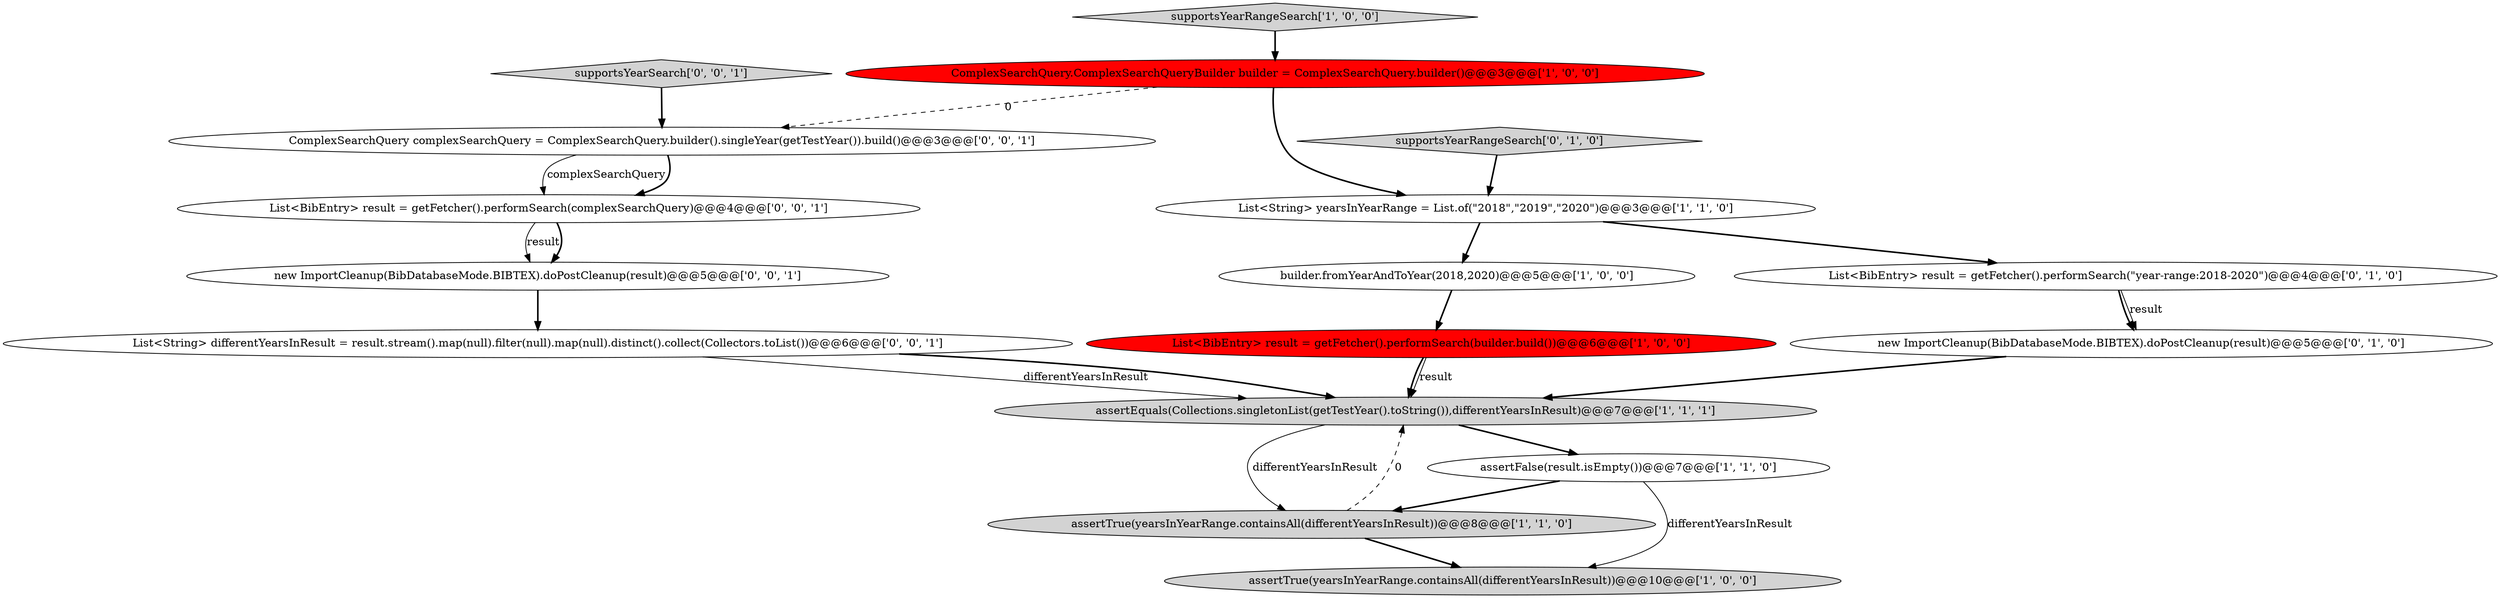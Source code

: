 digraph {
16 [style = filled, label = "supportsYearSearch['0', '0', '1']", fillcolor = lightgray, shape = diamond image = "AAA0AAABBB3BBB"];
15 [style = filled, label = "List<String> differentYearsInResult = result.stream().map(null).filter(null).map(null).distinct().collect(Collectors.toList())@@@6@@@['0', '0', '1']", fillcolor = white, shape = ellipse image = "AAA0AAABBB3BBB"];
12 [style = filled, label = "ComplexSearchQuery complexSearchQuery = ComplexSearchQuery.builder().singleYear(getTestYear()).build()@@@3@@@['0', '0', '1']", fillcolor = white, shape = ellipse image = "AAA0AAABBB3BBB"];
7 [style = filled, label = "assertFalse(result.isEmpty())@@@7@@@['1', '1', '0']", fillcolor = white, shape = ellipse image = "AAA0AAABBB1BBB"];
1 [style = filled, label = "List<BibEntry> result = getFetcher().performSearch(builder.build())@@@6@@@['1', '0', '0']", fillcolor = red, shape = ellipse image = "AAA1AAABBB1BBB"];
5 [style = filled, label = "ComplexSearchQuery.ComplexSearchQueryBuilder builder = ComplexSearchQuery.builder()@@@3@@@['1', '0', '0']", fillcolor = red, shape = ellipse image = "AAA1AAABBB1BBB"];
14 [style = filled, label = "new ImportCleanup(BibDatabaseMode.BIBTEX).doPostCleanup(result)@@@5@@@['0', '0', '1']", fillcolor = white, shape = ellipse image = "AAA0AAABBB3BBB"];
11 [style = filled, label = "supportsYearRangeSearch['0', '1', '0']", fillcolor = lightgray, shape = diamond image = "AAA0AAABBB2BBB"];
4 [style = filled, label = "assertTrue(yearsInYearRange.containsAll(differentYearsInResult))@@@8@@@['1', '1', '0']", fillcolor = lightgray, shape = ellipse image = "AAA0AAABBB1BBB"];
0 [style = filled, label = "builder.fromYearAndToYear(2018,2020)@@@5@@@['1', '0', '0']", fillcolor = white, shape = ellipse image = "AAA0AAABBB1BBB"];
6 [style = filled, label = "supportsYearRangeSearch['1', '0', '0']", fillcolor = lightgray, shape = diamond image = "AAA0AAABBB1BBB"];
9 [style = filled, label = "List<BibEntry> result = getFetcher().performSearch(\"year-range:2018-2020\")@@@4@@@['0', '1', '0']", fillcolor = white, shape = ellipse image = "AAA0AAABBB2BBB"];
8 [style = filled, label = "assertEquals(Collections.singletonList(getTestYear().toString()),differentYearsInResult)@@@7@@@['1', '1', '1']", fillcolor = lightgray, shape = ellipse image = "AAA0AAABBB1BBB"];
13 [style = filled, label = "List<BibEntry> result = getFetcher().performSearch(complexSearchQuery)@@@4@@@['0', '0', '1']", fillcolor = white, shape = ellipse image = "AAA0AAABBB3BBB"];
10 [style = filled, label = "new ImportCleanup(BibDatabaseMode.BIBTEX).doPostCleanup(result)@@@5@@@['0', '1', '0']", fillcolor = white, shape = ellipse image = "AAA0AAABBB2BBB"];
3 [style = filled, label = "assertTrue(yearsInYearRange.containsAll(differentYearsInResult))@@@10@@@['1', '0', '0']", fillcolor = lightgray, shape = ellipse image = "AAA0AAABBB1BBB"];
2 [style = filled, label = "List<String> yearsInYearRange = List.of(\"2018\",\"2019\",\"2020\")@@@3@@@['1', '1', '0']", fillcolor = white, shape = ellipse image = "AAA0AAABBB1BBB"];
4->3 [style = bold, label=""];
5->12 [style = dashed, label="0"];
1->8 [style = bold, label=""];
13->14 [style = solid, label="result"];
15->8 [style = solid, label="differentYearsInResult"];
12->13 [style = solid, label="complexSearchQuery"];
1->8 [style = solid, label="result"];
7->4 [style = bold, label=""];
2->9 [style = bold, label=""];
9->10 [style = bold, label=""];
11->2 [style = bold, label=""];
8->7 [style = bold, label=""];
12->13 [style = bold, label=""];
6->5 [style = bold, label=""];
5->2 [style = bold, label=""];
2->0 [style = bold, label=""];
10->8 [style = bold, label=""];
0->1 [style = bold, label=""];
4->8 [style = dashed, label="0"];
14->15 [style = bold, label=""];
9->10 [style = solid, label="result"];
8->4 [style = solid, label="differentYearsInResult"];
7->3 [style = solid, label="differentYearsInResult"];
13->14 [style = bold, label=""];
16->12 [style = bold, label=""];
15->8 [style = bold, label=""];
}
